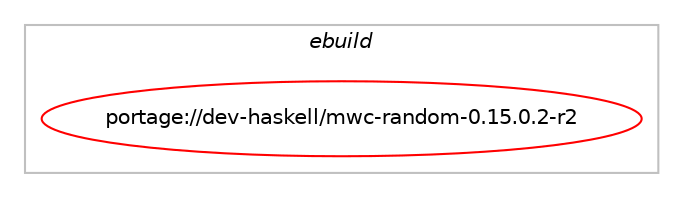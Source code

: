 digraph prolog {

# *************
# Graph options
# *************

newrank=true;
concentrate=true;
compound=true;
graph [rankdir=LR,fontname=Helvetica,fontsize=10,ranksep=1.5];#, ranksep=2.5, nodesep=0.2];
edge  [arrowhead=vee];
node  [fontname=Helvetica,fontsize=10];

# **********
# The ebuild
# **********

subgraph cluster_leftcol {
color=gray;
label=<<i>ebuild</i>>;
id [label="portage://dev-haskell/mwc-random-0.15.0.2-r2", color=red, width=4, href="../dev-haskell/mwc-random-0.15.0.2-r2.svg"];
}

# ****************
# The dependencies
# ****************

subgraph cluster_midcol {
color=gray;
label=<<i>dependencies</i>>;
subgraph cluster_compile {
fillcolor="#eeeeee";
style=filled;
label=<<i>compile</i>>;
# *** BEGIN UNKNOWN DEPENDENCY TYPE (TODO) ***
# id -> equal(use_conditional_group(positive,hscolour,portage://dev-haskell/mwc-random-0.15.0.2-r2,[package_dependency(portage://dev-haskell/mwc-random-0.15.0.2-r2,install,no,dev-haskell,hscolour,none,[,,],[],[])]))
# *** END UNKNOWN DEPENDENCY TYPE (TODO) ***

# *** BEGIN UNKNOWN DEPENDENCY TYPE (TODO) ***
# id -> equal(use_conditional_group(positive,test,portage://dev-haskell/mwc-random-0.15.0.2-r2,[package_dependency(portage://dev-haskell/mwc-random-0.15.0.2-r2,install,no,dev-haskell,doctest,greaterequal,[0.15,,,0.15],[],[]),package_dependency(portage://dev-haskell/mwc-random-0.15.0.2-r2,install,no,dev-haskell,quickcheck,greaterequal,[2.2,,,2.2],[],[]),package_dependency(portage://dev-haskell/mwc-random-0.15.0.2-r2,install,no,dev-haskell,tasty,greaterequal,[1.3.1,,,1.3.1],[],[]),package_dependency(portage://dev-haskell/mwc-random-0.15.0.2-r2,install,no,dev-haskell,tasty-hunit,none,[,,],[],[]),package_dependency(portage://dev-haskell/mwc-random-0.15.0.2-r2,install,no,dev-haskell,tasty-quickcheck,none,[,,],[],[]),package_dependency(portage://dev-haskell/mwc-random-0.15.0.2-r2,install,no,dev-haskell,vector,greaterequal,[0.12.1,,,0.12.1],[],[])]))
# *** END UNKNOWN DEPENDENCY TYPE (TODO) ***

# *** BEGIN UNKNOWN DEPENDENCY TYPE (TODO) ***
# id -> equal(package_dependency(portage://dev-haskell/mwc-random-0.15.0.2-r2,install,no,dev-haskell,cabal,greaterequal,[3.2.1.0,,,3.2.1.0],[],[]))
# *** END UNKNOWN DEPENDENCY TYPE (TODO) ***

# *** BEGIN UNKNOWN DEPENDENCY TYPE (TODO) ***
# id -> equal(package_dependency(portage://dev-haskell/mwc-random-0.15.0.2-r2,install,no,dev-haskell,math-functions,greaterequal,[0.2.1.0,,,0.2.1.0],any_same_slot,[use(optenable(profile),none)]))
# *** END UNKNOWN DEPENDENCY TYPE (TODO) ***

# *** BEGIN UNKNOWN DEPENDENCY TYPE (TODO) ***
# id -> equal(package_dependency(portage://dev-haskell/mwc-random-0.15.0.2-r2,install,no,dev-haskell,primitive,greaterequal,[0.6.2,,,0.6.2],any_same_slot,[use(optenable(profile),none)]))
# *** END UNKNOWN DEPENDENCY TYPE (TODO) ***

# *** BEGIN UNKNOWN DEPENDENCY TYPE (TODO) ***
# id -> equal(package_dependency(portage://dev-haskell/mwc-random-0.15.0.2-r2,install,no,dev-haskell,random,greaterequal,[1.2,,,1.2],any_same_slot,[use(optenable(profile),none)]))
# *** END UNKNOWN DEPENDENCY TYPE (TODO) ***

# *** BEGIN UNKNOWN DEPENDENCY TYPE (TODO) ***
# id -> equal(package_dependency(portage://dev-haskell/mwc-random-0.15.0.2-r2,install,no,dev-haskell,vector,greaterequal,[0.7,,,0.7],any_same_slot,[use(optenable(profile),none)]))
# *** END UNKNOWN DEPENDENCY TYPE (TODO) ***

# *** BEGIN UNKNOWN DEPENDENCY TYPE (TODO) ***
# id -> equal(package_dependency(portage://dev-haskell/mwc-random-0.15.0.2-r2,install,no,dev-lang,ghc,greaterequal,[8.10.6,,,8.10.6],any_same_slot,[]))
# *** END UNKNOWN DEPENDENCY TYPE (TODO) ***

}
subgraph cluster_compileandrun {
fillcolor="#eeeeee";
style=filled;
label=<<i>compile and run</i>>;
}
subgraph cluster_run {
fillcolor="#eeeeee";
style=filled;
label=<<i>run</i>>;
# *** BEGIN UNKNOWN DEPENDENCY TYPE (TODO) ***
# id -> equal(package_dependency(portage://dev-haskell/mwc-random-0.15.0.2-r2,run,no,dev-haskell,math-functions,greaterequal,[0.2.1.0,,,0.2.1.0],any_same_slot,[use(optenable(profile),none)]))
# *** END UNKNOWN DEPENDENCY TYPE (TODO) ***

# *** BEGIN UNKNOWN DEPENDENCY TYPE (TODO) ***
# id -> equal(package_dependency(portage://dev-haskell/mwc-random-0.15.0.2-r2,run,no,dev-haskell,primitive,greaterequal,[0.6.2,,,0.6.2],any_same_slot,[use(optenable(profile),none)]))
# *** END UNKNOWN DEPENDENCY TYPE (TODO) ***

# *** BEGIN UNKNOWN DEPENDENCY TYPE (TODO) ***
# id -> equal(package_dependency(portage://dev-haskell/mwc-random-0.15.0.2-r2,run,no,dev-haskell,random,greaterequal,[1.2,,,1.2],any_same_slot,[use(optenable(profile),none)]))
# *** END UNKNOWN DEPENDENCY TYPE (TODO) ***

# *** BEGIN UNKNOWN DEPENDENCY TYPE (TODO) ***
# id -> equal(package_dependency(portage://dev-haskell/mwc-random-0.15.0.2-r2,run,no,dev-haskell,vector,greaterequal,[0.7,,,0.7],any_same_slot,[use(optenable(profile),none)]))
# *** END UNKNOWN DEPENDENCY TYPE (TODO) ***

# *** BEGIN UNKNOWN DEPENDENCY TYPE (TODO) ***
# id -> equal(package_dependency(portage://dev-haskell/mwc-random-0.15.0.2-r2,run,no,dev-lang,ghc,greaterequal,[8.10.6,,,8.10.6],any_same_slot,[]))
# *** END UNKNOWN DEPENDENCY TYPE (TODO) ***

# *** BEGIN UNKNOWN DEPENDENCY TYPE (TODO) ***
# id -> equal(package_dependency(portage://dev-haskell/mwc-random-0.15.0.2-r2,run,no,dev-lang,ghc,none,[,,],any_same_slot,[use(optenable(profile),none)]))
# *** END UNKNOWN DEPENDENCY TYPE (TODO) ***

}
}

# **************
# The candidates
# **************

subgraph cluster_choices {
rank=same;
color=gray;
label=<<i>candidates</i>>;

}

}
